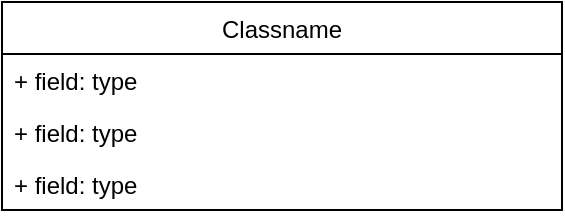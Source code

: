 <mxfile version="13.7.3" type="device"><diagram id="W9Ktlt4ESy308M4CLVwM" name="Page-1"><mxGraphModel dx="1422" dy="762" grid="1" gridSize="10" guides="1" tooltips="1" connect="1" arrows="1" fold="1" page="1" pageScale="1" pageWidth="827" pageHeight="1169" math="0" shadow="0"><root><mxCell id="0"/><mxCell id="1" parent="0"/><mxCell id="VV6-x-TzyYYMTaz7hhz9-1" value="Classname" style="swimlane;fontStyle=0;childLayout=stackLayout;horizontal=1;startSize=26;fillColor=none;horizontalStack=0;resizeParent=1;resizeParentMax=0;resizeLast=0;collapsible=1;marginBottom=0;" vertex="1" parent="1"><mxGeometry x="80" y="40" width="280" height="104" as="geometry"/></mxCell><mxCell id="VV6-x-TzyYYMTaz7hhz9-2" value="+ field: type" style="text;strokeColor=none;fillColor=none;align=left;verticalAlign=top;spacingLeft=4;spacingRight=4;overflow=hidden;rotatable=0;points=[[0,0.5],[1,0.5]];portConstraint=eastwest;" vertex="1" parent="VV6-x-TzyYYMTaz7hhz9-1"><mxGeometry y="26" width="280" height="26" as="geometry"/></mxCell><mxCell id="VV6-x-TzyYYMTaz7hhz9-3" value="+ field: type" style="text;strokeColor=none;fillColor=none;align=left;verticalAlign=top;spacingLeft=4;spacingRight=4;overflow=hidden;rotatable=0;points=[[0,0.5],[1,0.5]];portConstraint=eastwest;" vertex="1" parent="VV6-x-TzyYYMTaz7hhz9-1"><mxGeometry y="52" width="280" height="26" as="geometry"/></mxCell><mxCell id="VV6-x-TzyYYMTaz7hhz9-4" value="+ field: type" style="text;strokeColor=none;fillColor=none;align=left;verticalAlign=top;spacingLeft=4;spacingRight=4;overflow=hidden;rotatable=0;points=[[0,0.5],[1,0.5]];portConstraint=eastwest;" vertex="1" parent="VV6-x-TzyYYMTaz7hhz9-1"><mxGeometry y="78" width="280" height="26" as="geometry"/></mxCell></root></mxGraphModel></diagram></mxfile>